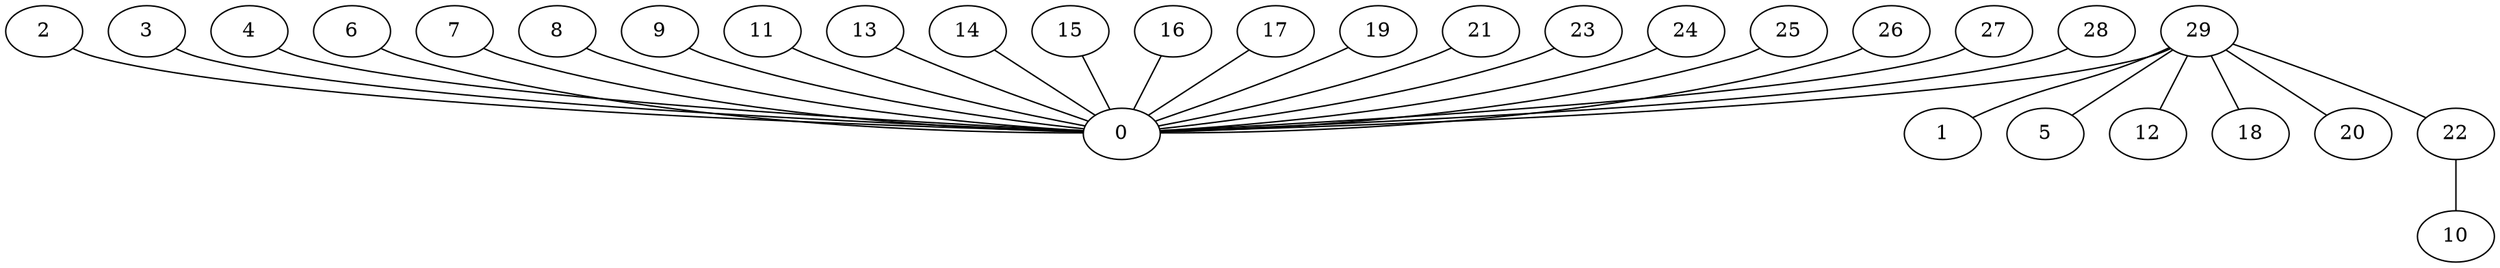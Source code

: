 graph {
"0";
"1";
"2";
"3";
"4";
"5";
"6";
"7";
"8";
"9";
"10";
"11";
"12";
"13";
"14";
"15";
"16";
"17";
"18";
"19";
"20";
"21";
"22";
"23";
"24";
"25";
"26";
"27";
"28";
"29";
"2"--"0";
"3"--"0";
"4"--"0";
"6"--"0";
"7"--"0";
"8"--"0";
"9"--"0";
"11"--"0";
"13"--"0";
"14"--"0";
"15"--"0";
"16"--"0";
"17"--"0";
"19"--"0";
"21"--"0";
"22"--"10";
"23"--"0";
"24"--"0";
"25"--"0";
"26"--"0";
"27"--"0";
"28"--"0";
"29"--"0";
"29"--"1";
"29"--"5";
"29"--"12";
"29"--"18";
"29"--"20";
"29"--"22";
}